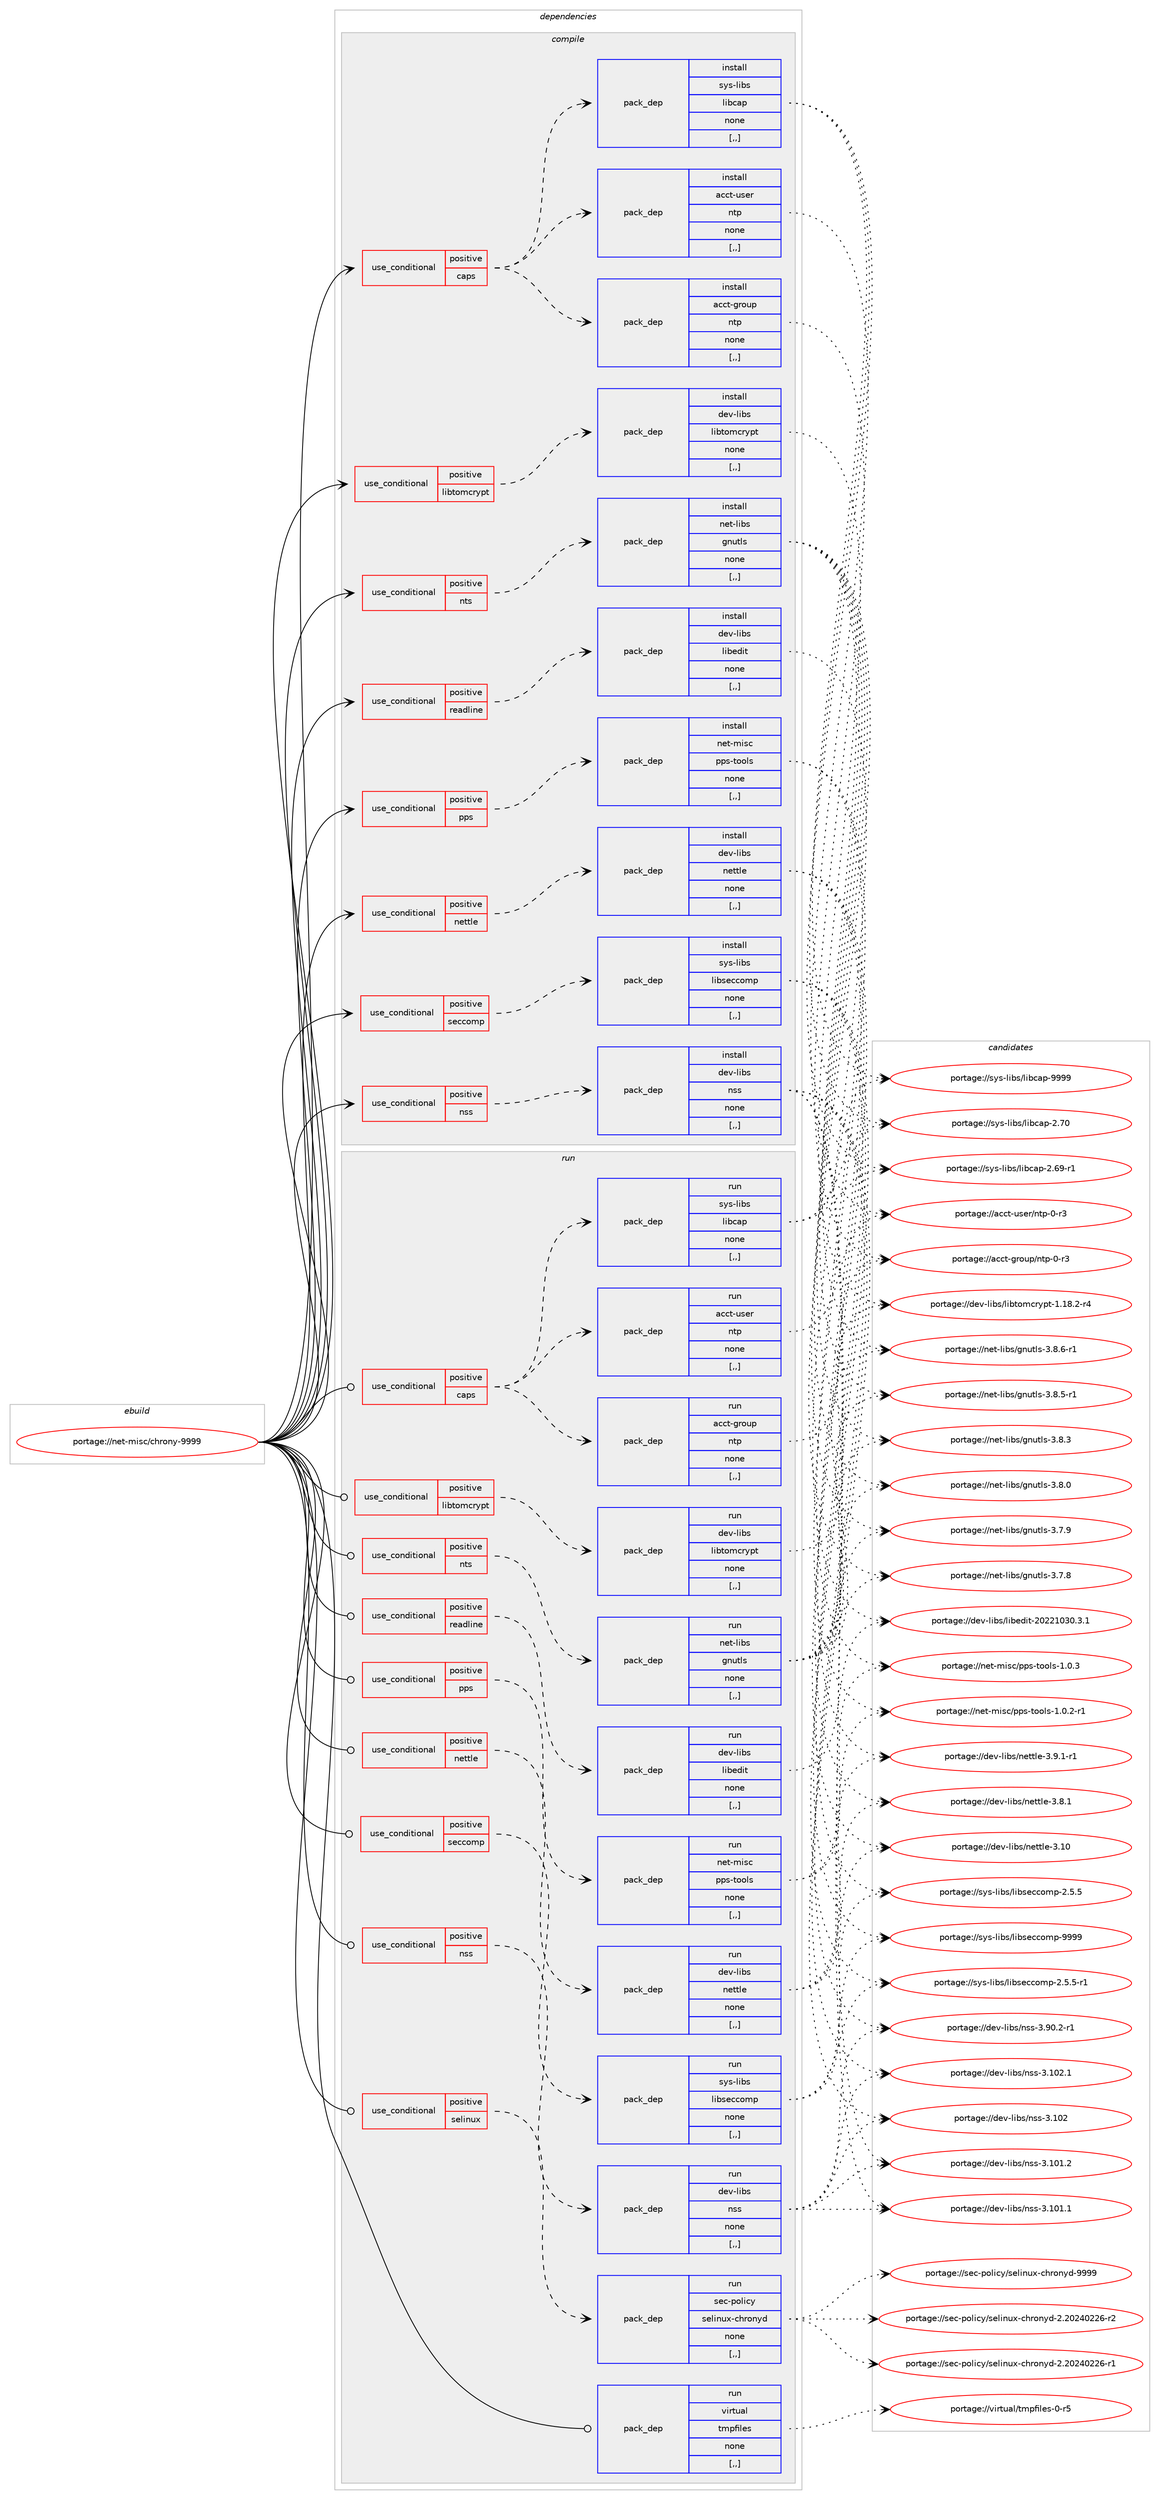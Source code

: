 digraph prolog {

# *************
# Graph options
# *************

newrank=true;
concentrate=true;
compound=true;
graph [rankdir=LR,fontname=Helvetica,fontsize=10,ranksep=1.5];#, ranksep=2.5, nodesep=0.2];
edge  [arrowhead=vee];
node  [fontname=Helvetica,fontsize=10];

# **********
# The ebuild
# **********

subgraph cluster_leftcol {
color=gray;
label=<<i>ebuild</i>>;
id [label="portage://net-misc/chrony-9999", color=red, width=4, href="../net-misc/chrony-9999.svg"];
}

# ****************
# The dependencies
# ****************

subgraph cluster_midcol {
color=gray;
label=<<i>dependencies</i>>;
subgraph cluster_compile {
fillcolor="#eeeeee";
style=filled;
label=<<i>compile</i>>;
subgraph cond96641 {
dependency368086 [label=<<TABLE BORDER="0" CELLBORDER="1" CELLSPACING="0" CELLPADDING="4"><TR><TD ROWSPAN="3" CELLPADDING="10">use_conditional</TD></TR><TR><TD>positive</TD></TR><TR><TD>caps</TD></TR></TABLE>>, shape=none, color=red];
subgraph pack268784 {
dependency368087 [label=<<TABLE BORDER="0" CELLBORDER="1" CELLSPACING="0" CELLPADDING="4" WIDTH="220"><TR><TD ROWSPAN="6" CELLPADDING="30">pack_dep</TD></TR><TR><TD WIDTH="110">install</TD></TR><TR><TD>acct-group</TD></TR><TR><TD>ntp</TD></TR><TR><TD>none</TD></TR><TR><TD>[,,]</TD></TR></TABLE>>, shape=none, color=blue];
}
dependency368086:e -> dependency368087:w [weight=20,style="dashed",arrowhead="vee"];
subgraph pack268785 {
dependency368088 [label=<<TABLE BORDER="0" CELLBORDER="1" CELLSPACING="0" CELLPADDING="4" WIDTH="220"><TR><TD ROWSPAN="6" CELLPADDING="30">pack_dep</TD></TR><TR><TD WIDTH="110">install</TD></TR><TR><TD>acct-user</TD></TR><TR><TD>ntp</TD></TR><TR><TD>none</TD></TR><TR><TD>[,,]</TD></TR></TABLE>>, shape=none, color=blue];
}
dependency368086:e -> dependency368088:w [weight=20,style="dashed",arrowhead="vee"];
subgraph pack268786 {
dependency368089 [label=<<TABLE BORDER="0" CELLBORDER="1" CELLSPACING="0" CELLPADDING="4" WIDTH="220"><TR><TD ROWSPAN="6" CELLPADDING="30">pack_dep</TD></TR><TR><TD WIDTH="110">install</TD></TR><TR><TD>sys-libs</TD></TR><TR><TD>libcap</TD></TR><TR><TD>none</TD></TR><TR><TD>[,,]</TD></TR></TABLE>>, shape=none, color=blue];
}
dependency368086:e -> dependency368089:w [weight=20,style="dashed",arrowhead="vee"];
}
id:e -> dependency368086:w [weight=20,style="solid",arrowhead="vee"];
subgraph cond96642 {
dependency368090 [label=<<TABLE BORDER="0" CELLBORDER="1" CELLSPACING="0" CELLPADDING="4"><TR><TD ROWSPAN="3" CELLPADDING="10">use_conditional</TD></TR><TR><TD>positive</TD></TR><TR><TD>libtomcrypt</TD></TR></TABLE>>, shape=none, color=red];
subgraph pack268787 {
dependency368091 [label=<<TABLE BORDER="0" CELLBORDER="1" CELLSPACING="0" CELLPADDING="4" WIDTH="220"><TR><TD ROWSPAN="6" CELLPADDING="30">pack_dep</TD></TR><TR><TD WIDTH="110">install</TD></TR><TR><TD>dev-libs</TD></TR><TR><TD>libtomcrypt</TD></TR><TR><TD>none</TD></TR><TR><TD>[,,]</TD></TR></TABLE>>, shape=none, color=blue];
}
dependency368090:e -> dependency368091:w [weight=20,style="dashed",arrowhead="vee"];
}
id:e -> dependency368090:w [weight=20,style="solid",arrowhead="vee"];
subgraph cond96643 {
dependency368092 [label=<<TABLE BORDER="0" CELLBORDER="1" CELLSPACING="0" CELLPADDING="4"><TR><TD ROWSPAN="3" CELLPADDING="10">use_conditional</TD></TR><TR><TD>positive</TD></TR><TR><TD>nettle</TD></TR></TABLE>>, shape=none, color=red];
subgraph pack268788 {
dependency368093 [label=<<TABLE BORDER="0" CELLBORDER="1" CELLSPACING="0" CELLPADDING="4" WIDTH="220"><TR><TD ROWSPAN="6" CELLPADDING="30">pack_dep</TD></TR><TR><TD WIDTH="110">install</TD></TR><TR><TD>dev-libs</TD></TR><TR><TD>nettle</TD></TR><TR><TD>none</TD></TR><TR><TD>[,,]</TD></TR></TABLE>>, shape=none, color=blue];
}
dependency368092:e -> dependency368093:w [weight=20,style="dashed",arrowhead="vee"];
}
id:e -> dependency368092:w [weight=20,style="solid",arrowhead="vee"];
subgraph cond96644 {
dependency368094 [label=<<TABLE BORDER="0" CELLBORDER="1" CELLSPACING="0" CELLPADDING="4"><TR><TD ROWSPAN="3" CELLPADDING="10">use_conditional</TD></TR><TR><TD>positive</TD></TR><TR><TD>nss</TD></TR></TABLE>>, shape=none, color=red];
subgraph pack268789 {
dependency368095 [label=<<TABLE BORDER="0" CELLBORDER="1" CELLSPACING="0" CELLPADDING="4" WIDTH="220"><TR><TD ROWSPAN="6" CELLPADDING="30">pack_dep</TD></TR><TR><TD WIDTH="110">install</TD></TR><TR><TD>dev-libs</TD></TR><TR><TD>nss</TD></TR><TR><TD>none</TD></TR><TR><TD>[,,]</TD></TR></TABLE>>, shape=none, color=blue];
}
dependency368094:e -> dependency368095:w [weight=20,style="dashed",arrowhead="vee"];
}
id:e -> dependency368094:w [weight=20,style="solid",arrowhead="vee"];
subgraph cond96645 {
dependency368096 [label=<<TABLE BORDER="0" CELLBORDER="1" CELLSPACING="0" CELLPADDING="4"><TR><TD ROWSPAN="3" CELLPADDING="10">use_conditional</TD></TR><TR><TD>positive</TD></TR><TR><TD>nts</TD></TR></TABLE>>, shape=none, color=red];
subgraph pack268790 {
dependency368097 [label=<<TABLE BORDER="0" CELLBORDER="1" CELLSPACING="0" CELLPADDING="4" WIDTH="220"><TR><TD ROWSPAN="6" CELLPADDING="30">pack_dep</TD></TR><TR><TD WIDTH="110">install</TD></TR><TR><TD>net-libs</TD></TR><TR><TD>gnutls</TD></TR><TR><TD>none</TD></TR><TR><TD>[,,]</TD></TR></TABLE>>, shape=none, color=blue];
}
dependency368096:e -> dependency368097:w [weight=20,style="dashed",arrowhead="vee"];
}
id:e -> dependency368096:w [weight=20,style="solid",arrowhead="vee"];
subgraph cond96646 {
dependency368098 [label=<<TABLE BORDER="0" CELLBORDER="1" CELLSPACING="0" CELLPADDING="4"><TR><TD ROWSPAN="3" CELLPADDING="10">use_conditional</TD></TR><TR><TD>positive</TD></TR><TR><TD>pps</TD></TR></TABLE>>, shape=none, color=red];
subgraph pack268791 {
dependency368099 [label=<<TABLE BORDER="0" CELLBORDER="1" CELLSPACING="0" CELLPADDING="4" WIDTH="220"><TR><TD ROWSPAN="6" CELLPADDING="30">pack_dep</TD></TR><TR><TD WIDTH="110">install</TD></TR><TR><TD>net-misc</TD></TR><TR><TD>pps-tools</TD></TR><TR><TD>none</TD></TR><TR><TD>[,,]</TD></TR></TABLE>>, shape=none, color=blue];
}
dependency368098:e -> dependency368099:w [weight=20,style="dashed",arrowhead="vee"];
}
id:e -> dependency368098:w [weight=20,style="solid",arrowhead="vee"];
subgraph cond96647 {
dependency368100 [label=<<TABLE BORDER="0" CELLBORDER="1" CELLSPACING="0" CELLPADDING="4"><TR><TD ROWSPAN="3" CELLPADDING="10">use_conditional</TD></TR><TR><TD>positive</TD></TR><TR><TD>readline</TD></TR></TABLE>>, shape=none, color=red];
subgraph pack268792 {
dependency368101 [label=<<TABLE BORDER="0" CELLBORDER="1" CELLSPACING="0" CELLPADDING="4" WIDTH="220"><TR><TD ROWSPAN="6" CELLPADDING="30">pack_dep</TD></TR><TR><TD WIDTH="110">install</TD></TR><TR><TD>dev-libs</TD></TR><TR><TD>libedit</TD></TR><TR><TD>none</TD></TR><TR><TD>[,,]</TD></TR></TABLE>>, shape=none, color=blue];
}
dependency368100:e -> dependency368101:w [weight=20,style="dashed",arrowhead="vee"];
}
id:e -> dependency368100:w [weight=20,style="solid",arrowhead="vee"];
subgraph cond96648 {
dependency368102 [label=<<TABLE BORDER="0" CELLBORDER="1" CELLSPACING="0" CELLPADDING="4"><TR><TD ROWSPAN="3" CELLPADDING="10">use_conditional</TD></TR><TR><TD>positive</TD></TR><TR><TD>seccomp</TD></TR></TABLE>>, shape=none, color=red];
subgraph pack268793 {
dependency368103 [label=<<TABLE BORDER="0" CELLBORDER="1" CELLSPACING="0" CELLPADDING="4" WIDTH="220"><TR><TD ROWSPAN="6" CELLPADDING="30">pack_dep</TD></TR><TR><TD WIDTH="110">install</TD></TR><TR><TD>sys-libs</TD></TR><TR><TD>libseccomp</TD></TR><TR><TD>none</TD></TR><TR><TD>[,,]</TD></TR></TABLE>>, shape=none, color=blue];
}
dependency368102:e -> dependency368103:w [weight=20,style="dashed",arrowhead="vee"];
}
id:e -> dependency368102:w [weight=20,style="solid",arrowhead="vee"];
}
subgraph cluster_compileandrun {
fillcolor="#eeeeee";
style=filled;
label=<<i>compile and run</i>>;
}
subgraph cluster_run {
fillcolor="#eeeeee";
style=filled;
label=<<i>run</i>>;
subgraph cond96649 {
dependency368104 [label=<<TABLE BORDER="0" CELLBORDER="1" CELLSPACING="0" CELLPADDING="4"><TR><TD ROWSPAN="3" CELLPADDING="10">use_conditional</TD></TR><TR><TD>positive</TD></TR><TR><TD>caps</TD></TR></TABLE>>, shape=none, color=red];
subgraph pack268794 {
dependency368105 [label=<<TABLE BORDER="0" CELLBORDER="1" CELLSPACING="0" CELLPADDING="4" WIDTH="220"><TR><TD ROWSPAN="6" CELLPADDING="30">pack_dep</TD></TR><TR><TD WIDTH="110">run</TD></TR><TR><TD>acct-group</TD></TR><TR><TD>ntp</TD></TR><TR><TD>none</TD></TR><TR><TD>[,,]</TD></TR></TABLE>>, shape=none, color=blue];
}
dependency368104:e -> dependency368105:w [weight=20,style="dashed",arrowhead="vee"];
subgraph pack268795 {
dependency368106 [label=<<TABLE BORDER="0" CELLBORDER="1" CELLSPACING="0" CELLPADDING="4" WIDTH="220"><TR><TD ROWSPAN="6" CELLPADDING="30">pack_dep</TD></TR><TR><TD WIDTH="110">run</TD></TR><TR><TD>acct-user</TD></TR><TR><TD>ntp</TD></TR><TR><TD>none</TD></TR><TR><TD>[,,]</TD></TR></TABLE>>, shape=none, color=blue];
}
dependency368104:e -> dependency368106:w [weight=20,style="dashed",arrowhead="vee"];
subgraph pack268796 {
dependency368107 [label=<<TABLE BORDER="0" CELLBORDER="1" CELLSPACING="0" CELLPADDING="4" WIDTH="220"><TR><TD ROWSPAN="6" CELLPADDING="30">pack_dep</TD></TR><TR><TD WIDTH="110">run</TD></TR><TR><TD>sys-libs</TD></TR><TR><TD>libcap</TD></TR><TR><TD>none</TD></TR><TR><TD>[,,]</TD></TR></TABLE>>, shape=none, color=blue];
}
dependency368104:e -> dependency368107:w [weight=20,style="dashed",arrowhead="vee"];
}
id:e -> dependency368104:w [weight=20,style="solid",arrowhead="odot"];
subgraph cond96650 {
dependency368108 [label=<<TABLE BORDER="0" CELLBORDER="1" CELLSPACING="0" CELLPADDING="4"><TR><TD ROWSPAN="3" CELLPADDING="10">use_conditional</TD></TR><TR><TD>positive</TD></TR><TR><TD>libtomcrypt</TD></TR></TABLE>>, shape=none, color=red];
subgraph pack268797 {
dependency368109 [label=<<TABLE BORDER="0" CELLBORDER="1" CELLSPACING="0" CELLPADDING="4" WIDTH="220"><TR><TD ROWSPAN="6" CELLPADDING="30">pack_dep</TD></TR><TR><TD WIDTH="110">run</TD></TR><TR><TD>dev-libs</TD></TR><TR><TD>libtomcrypt</TD></TR><TR><TD>none</TD></TR><TR><TD>[,,]</TD></TR></TABLE>>, shape=none, color=blue];
}
dependency368108:e -> dependency368109:w [weight=20,style="dashed",arrowhead="vee"];
}
id:e -> dependency368108:w [weight=20,style="solid",arrowhead="odot"];
subgraph cond96651 {
dependency368110 [label=<<TABLE BORDER="0" CELLBORDER="1" CELLSPACING="0" CELLPADDING="4"><TR><TD ROWSPAN="3" CELLPADDING="10">use_conditional</TD></TR><TR><TD>positive</TD></TR><TR><TD>nettle</TD></TR></TABLE>>, shape=none, color=red];
subgraph pack268798 {
dependency368111 [label=<<TABLE BORDER="0" CELLBORDER="1" CELLSPACING="0" CELLPADDING="4" WIDTH="220"><TR><TD ROWSPAN="6" CELLPADDING="30">pack_dep</TD></TR><TR><TD WIDTH="110">run</TD></TR><TR><TD>dev-libs</TD></TR><TR><TD>nettle</TD></TR><TR><TD>none</TD></TR><TR><TD>[,,]</TD></TR></TABLE>>, shape=none, color=blue];
}
dependency368110:e -> dependency368111:w [weight=20,style="dashed",arrowhead="vee"];
}
id:e -> dependency368110:w [weight=20,style="solid",arrowhead="odot"];
subgraph cond96652 {
dependency368112 [label=<<TABLE BORDER="0" CELLBORDER="1" CELLSPACING="0" CELLPADDING="4"><TR><TD ROWSPAN="3" CELLPADDING="10">use_conditional</TD></TR><TR><TD>positive</TD></TR><TR><TD>nss</TD></TR></TABLE>>, shape=none, color=red];
subgraph pack268799 {
dependency368113 [label=<<TABLE BORDER="0" CELLBORDER="1" CELLSPACING="0" CELLPADDING="4" WIDTH="220"><TR><TD ROWSPAN="6" CELLPADDING="30">pack_dep</TD></TR><TR><TD WIDTH="110">run</TD></TR><TR><TD>dev-libs</TD></TR><TR><TD>nss</TD></TR><TR><TD>none</TD></TR><TR><TD>[,,]</TD></TR></TABLE>>, shape=none, color=blue];
}
dependency368112:e -> dependency368113:w [weight=20,style="dashed",arrowhead="vee"];
}
id:e -> dependency368112:w [weight=20,style="solid",arrowhead="odot"];
subgraph cond96653 {
dependency368114 [label=<<TABLE BORDER="0" CELLBORDER="1" CELLSPACING="0" CELLPADDING="4"><TR><TD ROWSPAN="3" CELLPADDING="10">use_conditional</TD></TR><TR><TD>positive</TD></TR><TR><TD>nts</TD></TR></TABLE>>, shape=none, color=red];
subgraph pack268800 {
dependency368115 [label=<<TABLE BORDER="0" CELLBORDER="1" CELLSPACING="0" CELLPADDING="4" WIDTH="220"><TR><TD ROWSPAN="6" CELLPADDING="30">pack_dep</TD></TR><TR><TD WIDTH="110">run</TD></TR><TR><TD>net-libs</TD></TR><TR><TD>gnutls</TD></TR><TR><TD>none</TD></TR><TR><TD>[,,]</TD></TR></TABLE>>, shape=none, color=blue];
}
dependency368114:e -> dependency368115:w [weight=20,style="dashed",arrowhead="vee"];
}
id:e -> dependency368114:w [weight=20,style="solid",arrowhead="odot"];
subgraph cond96654 {
dependency368116 [label=<<TABLE BORDER="0" CELLBORDER="1" CELLSPACING="0" CELLPADDING="4"><TR><TD ROWSPAN="3" CELLPADDING="10">use_conditional</TD></TR><TR><TD>positive</TD></TR><TR><TD>pps</TD></TR></TABLE>>, shape=none, color=red];
subgraph pack268801 {
dependency368117 [label=<<TABLE BORDER="0" CELLBORDER="1" CELLSPACING="0" CELLPADDING="4" WIDTH="220"><TR><TD ROWSPAN="6" CELLPADDING="30">pack_dep</TD></TR><TR><TD WIDTH="110">run</TD></TR><TR><TD>net-misc</TD></TR><TR><TD>pps-tools</TD></TR><TR><TD>none</TD></TR><TR><TD>[,,]</TD></TR></TABLE>>, shape=none, color=blue];
}
dependency368116:e -> dependency368117:w [weight=20,style="dashed",arrowhead="vee"];
}
id:e -> dependency368116:w [weight=20,style="solid",arrowhead="odot"];
subgraph cond96655 {
dependency368118 [label=<<TABLE BORDER="0" CELLBORDER="1" CELLSPACING="0" CELLPADDING="4"><TR><TD ROWSPAN="3" CELLPADDING="10">use_conditional</TD></TR><TR><TD>positive</TD></TR><TR><TD>readline</TD></TR></TABLE>>, shape=none, color=red];
subgraph pack268802 {
dependency368119 [label=<<TABLE BORDER="0" CELLBORDER="1" CELLSPACING="0" CELLPADDING="4" WIDTH="220"><TR><TD ROWSPAN="6" CELLPADDING="30">pack_dep</TD></TR><TR><TD WIDTH="110">run</TD></TR><TR><TD>dev-libs</TD></TR><TR><TD>libedit</TD></TR><TR><TD>none</TD></TR><TR><TD>[,,]</TD></TR></TABLE>>, shape=none, color=blue];
}
dependency368118:e -> dependency368119:w [weight=20,style="dashed",arrowhead="vee"];
}
id:e -> dependency368118:w [weight=20,style="solid",arrowhead="odot"];
subgraph cond96656 {
dependency368120 [label=<<TABLE BORDER="0" CELLBORDER="1" CELLSPACING="0" CELLPADDING="4"><TR><TD ROWSPAN="3" CELLPADDING="10">use_conditional</TD></TR><TR><TD>positive</TD></TR><TR><TD>seccomp</TD></TR></TABLE>>, shape=none, color=red];
subgraph pack268803 {
dependency368121 [label=<<TABLE BORDER="0" CELLBORDER="1" CELLSPACING="0" CELLPADDING="4" WIDTH="220"><TR><TD ROWSPAN="6" CELLPADDING="30">pack_dep</TD></TR><TR><TD WIDTH="110">run</TD></TR><TR><TD>sys-libs</TD></TR><TR><TD>libseccomp</TD></TR><TR><TD>none</TD></TR><TR><TD>[,,]</TD></TR></TABLE>>, shape=none, color=blue];
}
dependency368120:e -> dependency368121:w [weight=20,style="dashed",arrowhead="vee"];
}
id:e -> dependency368120:w [weight=20,style="solid",arrowhead="odot"];
subgraph cond96657 {
dependency368122 [label=<<TABLE BORDER="0" CELLBORDER="1" CELLSPACING="0" CELLPADDING="4"><TR><TD ROWSPAN="3" CELLPADDING="10">use_conditional</TD></TR><TR><TD>positive</TD></TR><TR><TD>selinux</TD></TR></TABLE>>, shape=none, color=red];
subgraph pack268804 {
dependency368123 [label=<<TABLE BORDER="0" CELLBORDER="1" CELLSPACING="0" CELLPADDING="4" WIDTH="220"><TR><TD ROWSPAN="6" CELLPADDING="30">pack_dep</TD></TR><TR><TD WIDTH="110">run</TD></TR><TR><TD>sec-policy</TD></TR><TR><TD>selinux-chronyd</TD></TR><TR><TD>none</TD></TR><TR><TD>[,,]</TD></TR></TABLE>>, shape=none, color=blue];
}
dependency368122:e -> dependency368123:w [weight=20,style="dashed",arrowhead="vee"];
}
id:e -> dependency368122:w [weight=20,style="solid",arrowhead="odot"];
subgraph pack268805 {
dependency368124 [label=<<TABLE BORDER="0" CELLBORDER="1" CELLSPACING="0" CELLPADDING="4" WIDTH="220"><TR><TD ROWSPAN="6" CELLPADDING="30">pack_dep</TD></TR><TR><TD WIDTH="110">run</TD></TR><TR><TD>virtual</TD></TR><TR><TD>tmpfiles</TD></TR><TR><TD>none</TD></TR><TR><TD>[,,]</TD></TR></TABLE>>, shape=none, color=blue];
}
id:e -> dependency368124:w [weight=20,style="solid",arrowhead="odot"];
}
}

# **************
# The candidates
# **************

subgraph cluster_choices {
rank=same;
color=gray;
label=<<i>candidates</i>>;

subgraph choice268784 {
color=black;
nodesep=1;
choice979999116451031141111171124711011611245484511451 [label="portage://acct-group/ntp-0-r3", color=red, width=4,href="../acct-group/ntp-0-r3.svg"];
dependency368087:e -> choice979999116451031141111171124711011611245484511451:w [style=dotted,weight="100"];
}
subgraph choice268785 {
color=black;
nodesep=1;
choice979999116451171151011144711011611245484511451 [label="portage://acct-user/ntp-0-r3", color=red, width=4,href="../acct-user/ntp-0-r3.svg"];
dependency368088:e -> choice979999116451171151011144711011611245484511451:w [style=dotted,weight="100"];
}
subgraph choice268786 {
color=black;
nodesep=1;
choice1151211154510810598115471081059899971124557575757 [label="portage://sys-libs/libcap-9999", color=red, width=4,href="../sys-libs/libcap-9999.svg"];
choice1151211154510810598115471081059899971124550465548 [label="portage://sys-libs/libcap-2.70", color=red, width=4,href="../sys-libs/libcap-2.70.svg"];
choice11512111545108105981154710810598999711245504654574511449 [label="portage://sys-libs/libcap-2.69-r1", color=red, width=4,href="../sys-libs/libcap-2.69-r1.svg"];
dependency368089:e -> choice1151211154510810598115471081059899971124557575757:w [style=dotted,weight="100"];
dependency368089:e -> choice1151211154510810598115471081059899971124550465548:w [style=dotted,weight="100"];
dependency368089:e -> choice11512111545108105981154710810598999711245504654574511449:w [style=dotted,weight="100"];
}
subgraph choice268787 {
color=black;
nodesep=1;
choice1001011184510810598115471081059811611110999114121112116454946495646504511452 [label="portage://dev-libs/libtomcrypt-1.18.2-r4", color=red, width=4,href="../dev-libs/libtomcrypt-1.18.2-r4.svg"];
dependency368091:e -> choice1001011184510810598115471081059811611110999114121112116454946495646504511452:w [style=dotted,weight="100"];
}
subgraph choice268788 {
color=black;
nodesep=1;
choice1001011184510810598115471101011161161081014551464948 [label="portage://dev-libs/nettle-3.10", color=red, width=4,href="../dev-libs/nettle-3.10.svg"];
choice1001011184510810598115471101011161161081014551465746494511449 [label="portage://dev-libs/nettle-3.9.1-r1", color=red, width=4,href="../dev-libs/nettle-3.9.1-r1.svg"];
choice100101118451081059811547110101116116108101455146564649 [label="portage://dev-libs/nettle-3.8.1", color=red, width=4,href="../dev-libs/nettle-3.8.1.svg"];
dependency368093:e -> choice1001011184510810598115471101011161161081014551464948:w [style=dotted,weight="100"];
dependency368093:e -> choice1001011184510810598115471101011161161081014551465746494511449:w [style=dotted,weight="100"];
dependency368093:e -> choice100101118451081059811547110101116116108101455146564649:w [style=dotted,weight="100"];
}
subgraph choice268789 {
color=black;
nodesep=1;
choice1001011184510810598115471101151154551464948504649 [label="portage://dev-libs/nss-3.102.1", color=red, width=4,href="../dev-libs/nss-3.102.1.svg"];
choice100101118451081059811547110115115455146494850 [label="portage://dev-libs/nss-3.102", color=red, width=4,href="../dev-libs/nss-3.102.svg"];
choice1001011184510810598115471101151154551464948494650 [label="portage://dev-libs/nss-3.101.2", color=red, width=4,href="../dev-libs/nss-3.101.2.svg"];
choice1001011184510810598115471101151154551464948494649 [label="portage://dev-libs/nss-3.101.1", color=red, width=4,href="../dev-libs/nss-3.101.1.svg"];
choice100101118451081059811547110115115455146574846504511449 [label="portage://dev-libs/nss-3.90.2-r1", color=red, width=4,href="../dev-libs/nss-3.90.2-r1.svg"];
dependency368095:e -> choice1001011184510810598115471101151154551464948504649:w [style=dotted,weight="100"];
dependency368095:e -> choice100101118451081059811547110115115455146494850:w [style=dotted,weight="100"];
dependency368095:e -> choice1001011184510810598115471101151154551464948494650:w [style=dotted,weight="100"];
dependency368095:e -> choice1001011184510810598115471101151154551464948494649:w [style=dotted,weight="100"];
dependency368095:e -> choice100101118451081059811547110115115455146574846504511449:w [style=dotted,weight="100"];
}
subgraph choice268790 {
color=black;
nodesep=1;
choice1101011164510810598115471031101171161081154551465646544511449 [label="portage://net-libs/gnutls-3.8.6-r1", color=red, width=4,href="../net-libs/gnutls-3.8.6-r1.svg"];
choice1101011164510810598115471031101171161081154551465646534511449 [label="portage://net-libs/gnutls-3.8.5-r1", color=red, width=4,href="../net-libs/gnutls-3.8.5-r1.svg"];
choice110101116451081059811547103110117116108115455146564651 [label="portage://net-libs/gnutls-3.8.3", color=red, width=4,href="../net-libs/gnutls-3.8.3.svg"];
choice110101116451081059811547103110117116108115455146564648 [label="portage://net-libs/gnutls-3.8.0", color=red, width=4,href="../net-libs/gnutls-3.8.0.svg"];
choice110101116451081059811547103110117116108115455146554657 [label="portage://net-libs/gnutls-3.7.9", color=red, width=4,href="../net-libs/gnutls-3.7.9.svg"];
choice110101116451081059811547103110117116108115455146554656 [label="portage://net-libs/gnutls-3.7.8", color=red, width=4,href="../net-libs/gnutls-3.7.8.svg"];
dependency368097:e -> choice1101011164510810598115471031101171161081154551465646544511449:w [style=dotted,weight="100"];
dependency368097:e -> choice1101011164510810598115471031101171161081154551465646534511449:w [style=dotted,weight="100"];
dependency368097:e -> choice110101116451081059811547103110117116108115455146564651:w [style=dotted,weight="100"];
dependency368097:e -> choice110101116451081059811547103110117116108115455146564648:w [style=dotted,weight="100"];
dependency368097:e -> choice110101116451081059811547103110117116108115455146554657:w [style=dotted,weight="100"];
dependency368097:e -> choice110101116451081059811547103110117116108115455146554656:w [style=dotted,weight="100"];
}
subgraph choice268791 {
color=black;
nodesep=1;
choice11010111645109105115994711211211545116111111108115454946484651 [label="portage://net-misc/pps-tools-1.0.3", color=red, width=4,href="../net-misc/pps-tools-1.0.3.svg"];
choice110101116451091051159947112112115451161111111081154549464846504511449 [label="portage://net-misc/pps-tools-1.0.2-r1", color=red, width=4,href="../net-misc/pps-tools-1.0.2-r1.svg"];
dependency368099:e -> choice11010111645109105115994711211211545116111111108115454946484651:w [style=dotted,weight="100"];
dependency368099:e -> choice110101116451091051159947112112115451161111111081154549464846504511449:w [style=dotted,weight="100"];
}
subgraph choice268792 {
color=black;
nodesep=1;
choice1001011184510810598115471081059810110010511645504850504948514846514649 [label="portage://dev-libs/libedit-20221030.3.1", color=red, width=4,href="../dev-libs/libedit-20221030.3.1.svg"];
dependency368101:e -> choice1001011184510810598115471081059810110010511645504850504948514846514649:w [style=dotted,weight="100"];
}
subgraph choice268793 {
color=black;
nodesep=1;
choice1151211154510810598115471081059811510199991111091124557575757 [label="portage://sys-libs/libseccomp-9999", color=red, width=4,href="../sys-libs/libseccomp-9999.svg"];
choice1151211154510810598115471081059811510199991111091124550465346534511449 [label="portage://sys-libs/libseccomp-2.5.5-r1", color=red, width=4,href="../sys-libs/libseccomp-2.5.5-r1.svg"];
choice115121115451081059811547108105981151019999111109112455046534653 [label="portage://sys-libs/libseccomp-2.5.5", color=red, width=4,href="../sys-libs/libseccomp-2.5.5.svg"];
dependency368103:e -> choice1151211154510810598115471081059811510199991111091124557575757:w [style=dotted,weight="100"];
dependency368103:e -> choice1151211154510810598115471081059811510199991111091124550465346534511449:w [style=dotted,weight="100"];
dependency368103:e -> choice115121115451081059811547108105981151019999111109112455046534653:w [style=dotted,weight="100"];
}
subgraph choice268794 {
color=black;
nodesep=1;
choice979999116451031141111171124711011611245484511451 [label="portage://acct-group/ntp-0-r3", color=red, width=4,href="../acct-group/ntp-0-r3.svg"];
dependency368105:e -> choice979999116451031141111171124711011611245484511451:w [style=dotted,weight="100"];
}
subgraph choice268795 {
color=black;
nodesep=1;
choice979999116451171151011144711011611245484511451 [label="portage://acct-user/ntp-0-r3", color=red, width=4,href="../acct-user/ntp-0-r3.svg"];
dependency368106:e -> choice979999116451171151011144711011611245484511451:w [style=dotted,weight="100"];
}
subgraph choice268796 {
color=black;
nodesep=1;
choice1151211154510810598115471081059899971124557575757 [label="portage://sys-libs/libcap-9999", color=red, width=4,href="../sys-libs/libcap-9999.svg"];
choice1151211154510810598115471081059899971124550465548 [label="portage://sys-libs/libcap-2.70", color=red, width=4,href="../sys-libs/libcap-2.70.svg"];
choice11512111545108105981154710810598999711245504654574511449 [label="portage://sys-libs/libcap-2.69-r1", color=red, width=4,href="../sys-libs/libcap-2.69-r1.svg"];
dependency368107:e -> choice1151211154510810598115471081059899971124557575757:w [style=dotted,weight="100"];
dependency368107:e -> choice1151211154510810598115471081059899971124550465548:w [style=dotted,weight="100"];
dependency368107:e -> choice11512111545108105981154710810598999711245504654574511449:w [style=dotted,weight="100"];
}
subgraph choice268797 {
color=black;
nodesep=1;
choice1001011184510810598115471081059811611110999114121112116454946495646504511452 [label="portage://dev-libs/libtomcrypt-1.18.2-r4", color=red, width=4,href="../dev-libs/libtomcrypt-1.18.2-r4.svg"];
dependency368109:e -> choice1001011184510810598115471081059811611110999114121112116454946495646504511452:w [style=dotted,weight="100"];
}
subgraph choice268798 {
color=black;
nodesep=1;
choice1001011184510810598115471101011161161081014551464948 [label="portage://dev-libs/nettle-3.10", color=red, width=4,href="../dev-libs/nettle-3.10.svg"];
choice1001011184510810598115471101011161161081014551465746494511449 [label="portage://dev-libs/nettle-3.9.1-r1", color=red, width=4,href="../dev-libs/nettle-3.9.1-r1.svg"];
choice100101118451081059811547110101116116108101455146564649 [label="portage://dev-libs/nettle-3.8.1", color=red, width=4,href="../dev-libs/nettle-3.8.1.svg"];
dependency368111:e -> choice1001011184510810598115471101011161161081014551464948:w [style=dotted,weight="100"];
dependency368111:e -> choice1001011184510810598115471101011161161081014551465746494511449:w [style=dotted,weight="100"];
dependency368111:e -> choice100101118451081059811547110101116116108101455146564649:w [style=dotted,weight="100"];
}
subgraph choice268799 {
color=black;
nodesep=1;
choice1001011184510810598115471101151154551464948504649 [label="portage://dev-libs/nss-3.102.1", color=red, width=4,href="../dev-libs/nss-3.102.1.svg"];
choice100101118451081059811547110115115455146494850 [label="portage://dev-libs/nss-3.102", color=red, width=4,href="../dev-libs/nss-3.102.svg"];
choice1001011184510810598115471101151154551464948494650 [label="portage://dev-libs/nss-3.101.2", color=red, width=4,href="../dev-libs/nss-3.101.2.svg"];
choice1001011184510810598115471101151154551464948494649 [label="portage://dev-libs/nss-3.101.1", color=red, width=4,href="../dev-libs/nss-3.101.1.svg"];
choice100101118451081059811547110115115455146574846504511449 [label="portage://dev-libs/nss-3.90.2-r1", color=red, width=4,href="../dev-libs/nss-3.90.2-r1.svg"];
dependency368113:e -> choice1001011184510810598115471101151154551464948504649:w [style=dotted,weight="100"];
dependency368113:e -> choice100101118451081059811547110115115455146494850:w [style=dotted,weight="100"];
dependency368113:e -> choice1001011184510810598115471101151154551464948494650:w [style=dotted,weight="100"];
dependency368113:e -> choice1001011184510810598115471101151154551464948494649:w [style=dotted,weight="100"];
dependency368113:e -> choice100101118451081059811547110115115455146574846504511449:w [style=dotted,weight="100"];
}
subgraph choice268800 {
color=black;
nodesep=1;
choice1101011164510810598115471031101171161081154551465646544511449 [label="portage://net-libs/gnutls-3.8.6-r1", color=red, width=4,href="../net-libs/gnutls-3.8.6-r1.svg"];
choice1101011164510810598115471031101171161081154551465646534511449 [label="portage://net-libs/gnutls-3.8.5-r1", color=red, width=4,href="../net-libs/gnutls-3.8.5-r1.svg"];
choice110101116451081059811547103110117116108115455146564651 [label="portage://net-libs/gnutls-3.8.3", color=red, width=4,href="../net-libs/gnutls-3.8.3.svg"];
choice110101116451081059811547103110117116108115455146564648 [label="portage://net-libs/gnutls-3.8.0", color=red, width=4,href="../net-libs/gnutls-3.8.0.svg"];
choice110101116451081059811547103110117116108115455146554657 [label="portage://net-libs/gnutls-3.7.9", color=red, width=4,href="../net-libs/gnutls-3.7.9.svg"];
choice110101116451081059811547103110117116108115455146554656 [label="portage://net-libs/gnutls-3.7.8", color=red, width=4,href="../net-libs/gnutls-3.7.8.svg"];
dependency368115:e -> choice1101011164510810598115471031101171161081154551465646544511449:w [style=dotted,weight="100"];
dependency368115:e -> choice1101011164510810598115471031101171161081154551465646534511449:w [style=dotted,weight="100"];
dependency368115:e -> choice110101116451081059811547103110117116108115455146564651:w [style=dotted,weight="100"];
dependency368115:e -> choice110101116451081059811547103110117116108115455146564648:w [style=dotted,weight="100"];
dependency368115:e -> choice110101116451081059811547103110117116108115455146554657:w [style=dotted,weight="100"];
dependency368115:e -> choice110101116451081059811547103110117116108115455146554656:w [style=dotted,weight="100"];
}
subgraph choice268801 {
color=black;
nodesep=1;
choice11010111645109105115994711211211545116111111108115454946484651 [label="portage://net-misc/pps-tools-1.0.3", color=red, width=4,href="../net-misc/pps-tools-1.0.3.svg"];
choice110101116451091051159947112112115451161111111081154549464846504511449 [label="portage://net-misc/pps-tools-1.0.2-r1", color=red, width=4,href="../net-misc/pps-tools-1.0.2-r1.svg"];
dependency368117:e -> choice11010111645109105115994711211211545116111111108115454946484651:w [style=dotted,weight="100"];
dependency368117:e -> choice110101116451091051159947112112115451161111111081154549464846504511449:w [style=dotted,weight="100"];
}
subgraph choice268802 {
color=black;
nodesep=1;
choice1001011184510810598115471081059810110010511645504850504948514846514649 [label="portage://dev-libs/libedit-20221030.3.1", color=red, width=4,href="../dev-libs/libedit-20221030.3.1.svg"];
dependency368119:e -> choice1001011184510810598115471081059810110010511645504850504948514846514649:w [style=dotted,weight="100"];
}
subgraph choice268803 {
color=black;
nodesep=1;
choice1151211154510810598115471081059811510199991111091124557575757 [label="portage://sys-libs/libseccomp-9999", color=red, width=4,href="../sys-libs/libseccomp-9999.svg"];
choice1151211154510810598115471081059811510199991111091124550465346534511449 [label="portage://sys-libs/libseccomp-2.5.5-r1", color=red, width=4,href="../sys-libs/libseccomp-2.5.5-r1.svg"];
choice115121115451081059811547108105981151019999111109112455046534653 [label="portage://sys-libs/libseccomp-2.5.5", color=red, width=4,href="../sys-libs/libseccomp-2.5.5.svg"];
dependency368121:e -> choice1151211154510810598115471081059811510199991111091124557575757:w [style=dotted,weight="100"];
dependency368121:e -> choice1151211154510810598115471081059811510199991111091124550465346534511449:w [style=dotted,weight="100"];
dependency368121:e -> choice115121115451081059811547108105981151019999111109112455046534653:w [style=dotted,weight="100"];
}
subgraph choice268804 {
color=black;
nodesep=1;
choice1151019945112111108105991214711510110810511011712045991041141111101211004557575757 [label="portage://sec-policy/selinux-chronyd-9999", color=red, width=4,href="../sec-policy/selinux-chronyd-9999.svg"];
choice11510199451121111081059912147115101108105110117120459910411411111012110045504650485052485050544511450 [label="portage://sec-policy/selinux-chronyd-2.20240226-r2", color=red, width=4,href="../sec-policy/selinux-chronyd-2.20240226-r2.svg"];
choice11510199451121111081059912147115101108105110117120459910411411111012110045504650485052485050544511449 [label="portage://sec-policy/selinux-chronyd-2.20240226-r1", color=red, width=4,href="../sec-policy/selinux-chronyd-2.20240226-r1.svg"];
dependency368123:e -> choice1151019945112111108105991214711510110810511011712045991041141111101211004557575757:w [style=dotted,weight="100"];
dependency368123:e -> choice11510199451121111081059912147115101108105110117120459910411411111012110045504650485052485050544511450:w [style=dotted,weight="100"];
dependency368123:e -> choice11510199451121111081059912147115101108105110117120459910411411111012110045504650485052485050544511449:w [style=dotted,weight="100"];
}
subgraph choice268805 {
color=black;
nodesep=1;
choice118105114116117971084711610911210210510810111545484511453 [label="portage://virtual/tmpfiles-0-r5", color=red, width=4,href="../virtual/tmpfiles-0-r5.svg"];
dependency368124:e -> choice118105114116117971084711610911210210510810111545484511453:w [style=dotted,weight="100"];
}
}

}
